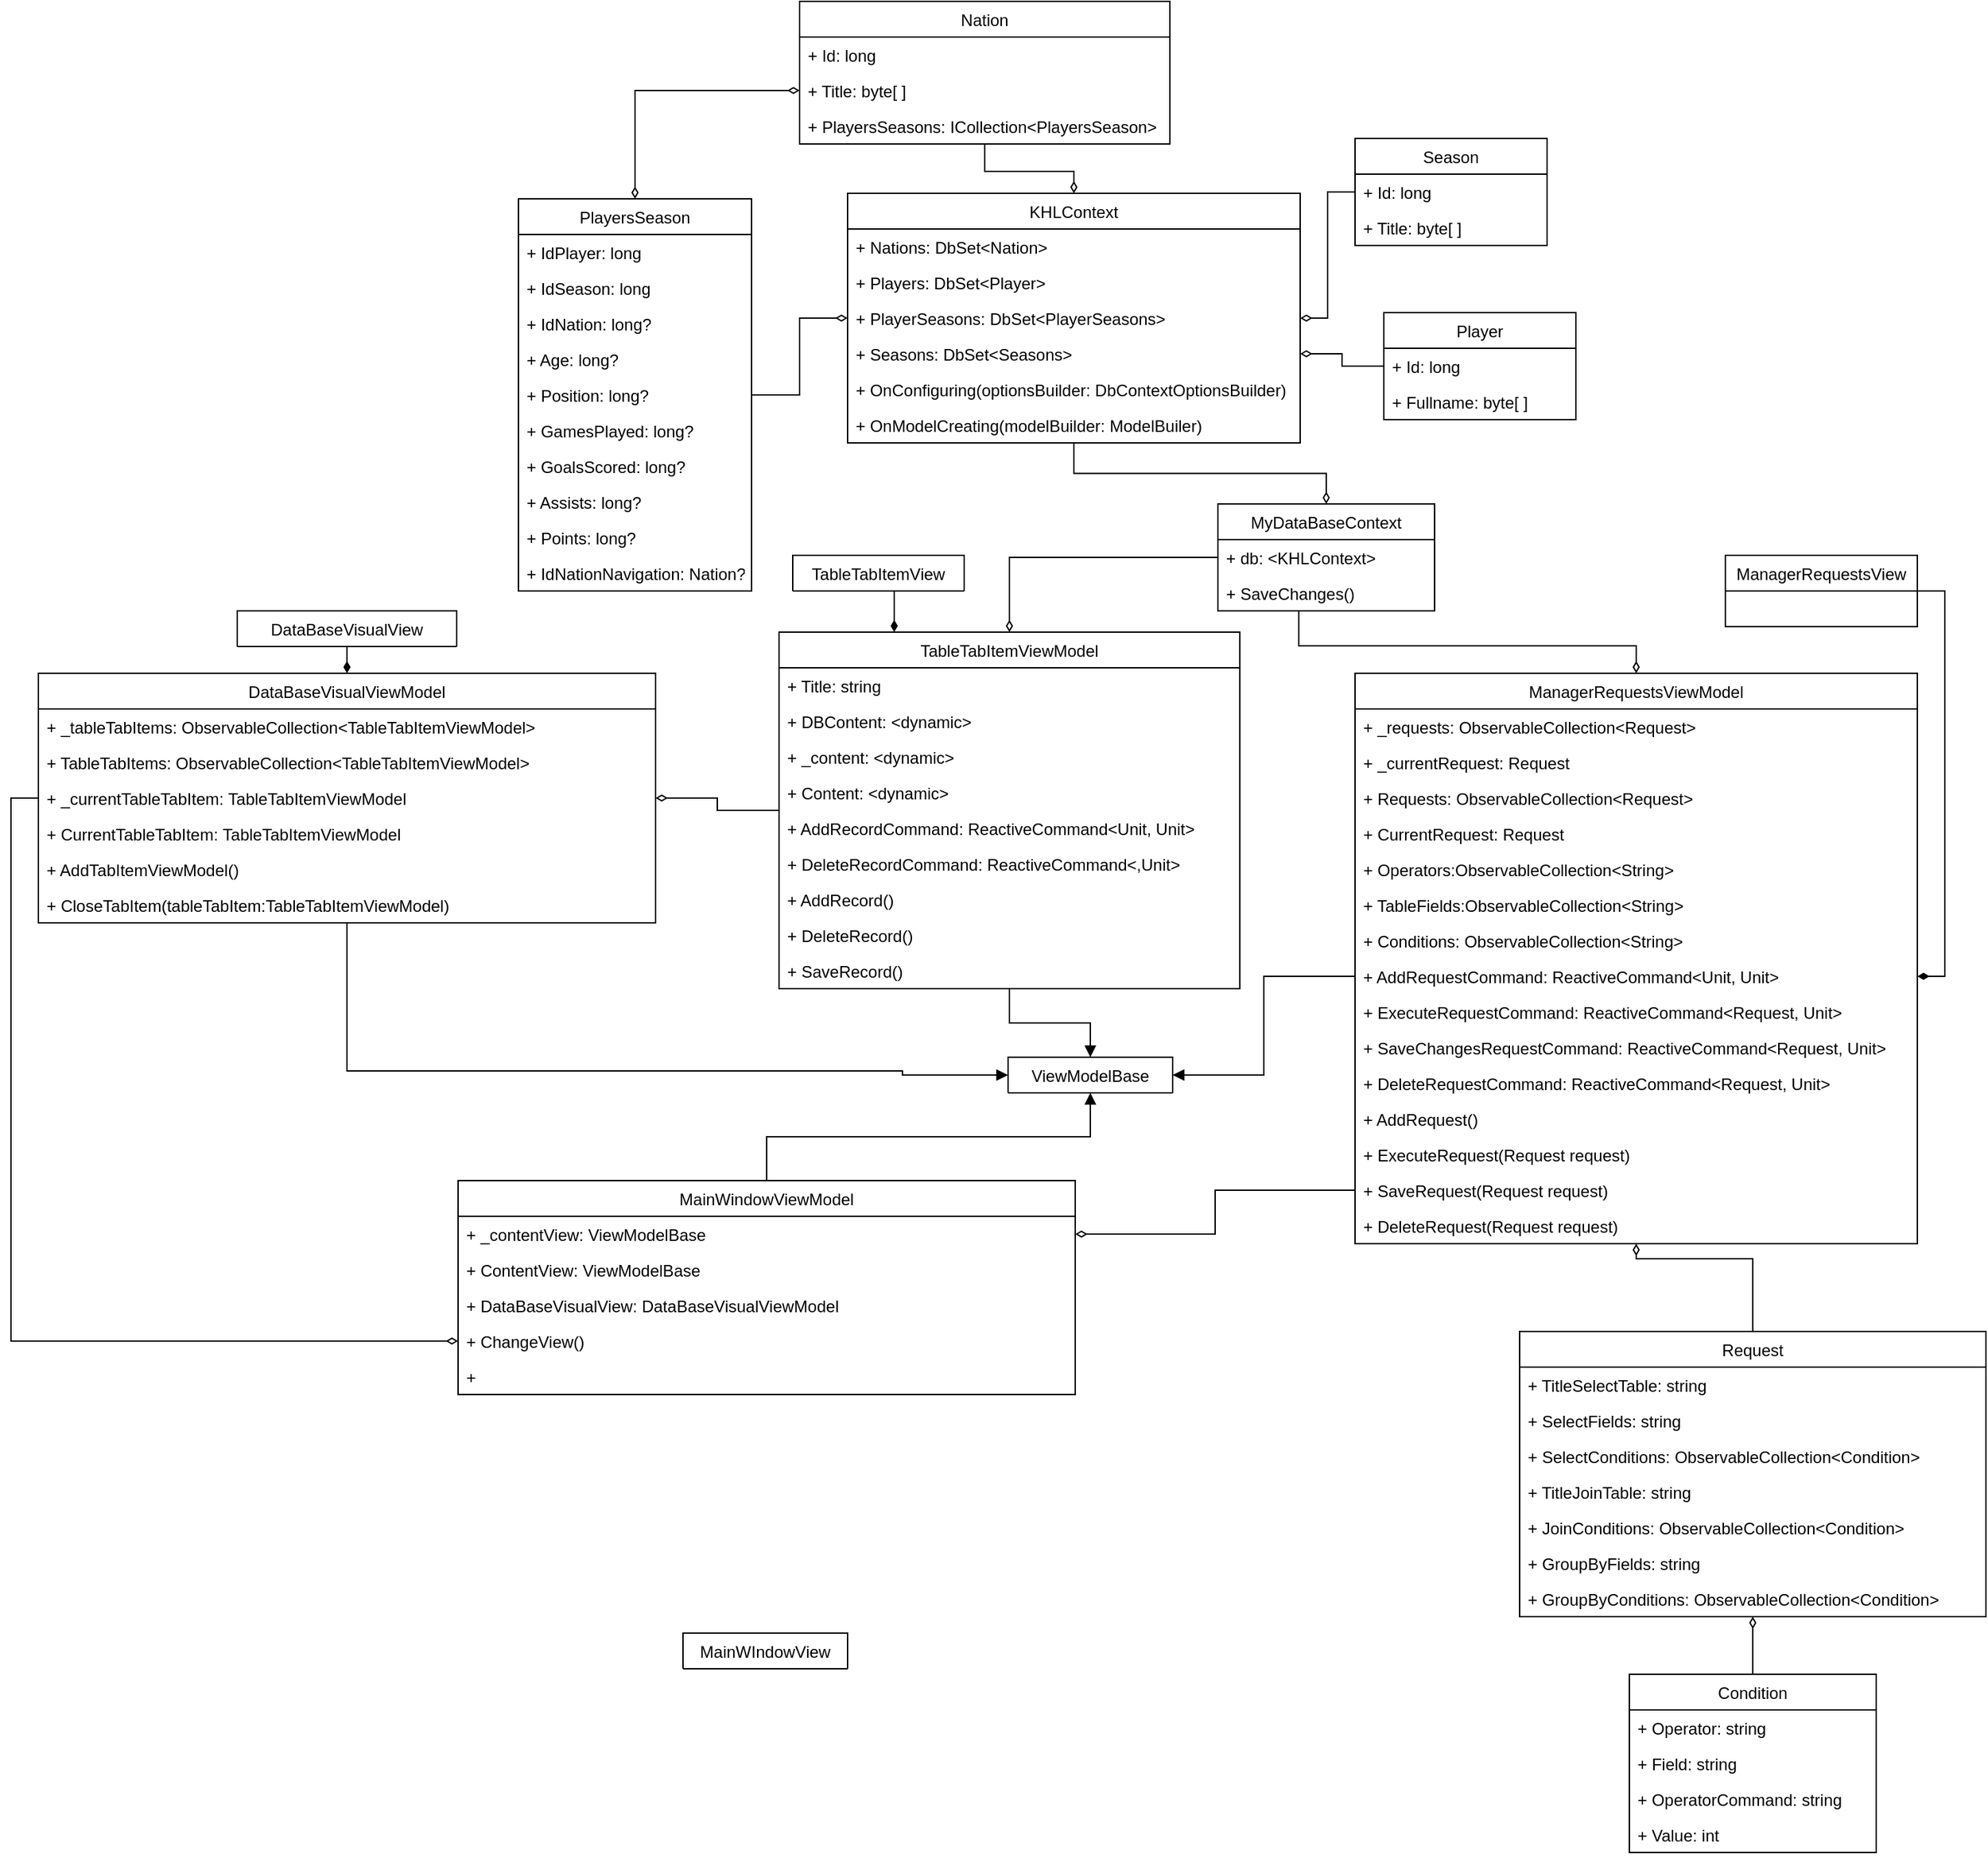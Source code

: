 <mxfile version="20.0.0" type="device"><diagram id="C5RBs43oDa-KdzZeNtuy" name="Page-1"><mxGraphModel dx="1673" dy="928" grid="1" gridSize="10" guides="1" tooltips="1" connect="1" arrows="1" fold="1" page="1" pageScale="1" pageWidth="827" pageHeight="1169" math="0" shadow="0"><root><mxCell id="WIyWlLk6GJQsqaUBKTNV-0"/><mxCell id="WIyWlLk6GJQsqaUBKTNV-1" parent="WIyWlLk6GJQsqaUBKTNV-0"/><mxCell id="q5qeDb8Lri11l__jhMOw-50" style="edgeStyle=orthogonalEdgeStyle;rounded=0;orthogonalLoop=1;jettySize=auto;html=1;entryX=0.5;entryY=0;entryDx=0;entryDy=0;startArrow=none;startFill=0;endArrow=diamondThin;endFill=0;" parent="WIyWlLk6GJQsqaUBKTNV-1" source="q5qeDb8Lri11l__jhMOw-0" target="q5qeDb8Lri11l__jhMOw-5" edge="1"><mxGeometry relative="1" as="geometry"/></mxCell><mxCell id="q5qeDb8Lri11l__jhMOw-0" value="Nation" style="swimlane;fontStyle=0;childLayout=stackLayout;horizontal=1;startSize=26;fillColor=none;horizontalStack=0;resizeParent=1;resizeParentMax=0;resizeLast=0;collapsible=1;marginBottom=0;" parent="WIyWlLk6GJQsqaUBKTNV-1" vertex="1"><mxGeometry x="675" y="140" width="270" height="104" as="geometry"><mxRectangle x="30" y="230" width="70" height="26" as="alternateBounds"/></mxGeometry></mxCell><mxCell id="q5qeDb8Lri11l__jhMOw-1" value="+ Id: long " style="text;strokeColor=none;fillColor=none;align=left;verticalAlign=top;spacingLeft=4;spacingRight=4;overflow=hidden;rotatable=0;points=[[0,0.5],[1,0.5]];portConstraint=eastwest;" parent="q5qeDb8Lri11l__jhMOw-0" vertex="1"><mxGeometry y="26" width="270" height="26" as="geometry"/></mxCell><mxCell id="q5qeDb8Lri11l__jhMOw-2" value="+ Title: byte[ ]" style="text;strokeColor=none;fillColor=none;align=left;verticalAlign=top;spacingLeft=4;spacingRight=4;overflow=hidden;rotatable=0;points=[[0,0.5],[1,0.5]];portConstraint=eastwest;" parent="q5qeDb8Lri11l__jhMOw-0" vertex="1"><mxGeometry y="52" width="270" height="26" as="geometry"/></mxCell><mxCell id="q5qeDb8Lri11l__jhMOw-3" value="+ PlayersSeasons: ICollection&lt;PlayersSeason&gt;" style="text;strokeColor=none;fillColor=none;align=left;verticalAlign=top;spacingLeft=4;spacingRight=4;overflow=hidden;rotatable=0;points=[[0,0.5],[1,0.5]];portConstraint=eastwest;" parent="q5qeDb8Lri11l__jhMOw-0" vertex="1"><mxGeometry y="78" width="270" height="26" as="geometry"/></mxCell><mxCell id="q5qeDb8Lri11l__jhMOw-5" value="KHLContext" style="swimlane;fontStyle=0;childLayout=stackLayout;horizontal=1;startSize=26;fillColor=none;horizontalStack=0;resizeParent=1;resizeParentMax=0;resizeLast=0;collapsible=1;marginBottom=0;" parent="WIyWlLk6GJQsqaUBKTNV-1" vertex="1"><mxGeometry x="710" y="280" width="330" height="182" as="geometry"/></mxCell><mxCell id="q5qeDb8Lri11l__jhMOw-6" value="+ Nations: DbSet&lt;Nation&gt;" style="text;strokeColor=none;fillColor=none;align=left;verticalAlign=top;spacingLeft=4;spacingRight=4;overflow=hidden;rotatable=0;points=[[0,0.5],[1,0.5]];portConstraint=eastwest;" parent="q5qeDb8Lri11l__jhMOw-5" vertex="1"><mxGeometry y="26" width="330" height="26" as="geometry"/></mxCell><mxCell id="q5qeDb8Lri11l__jhMOw-7" value="+ Players: DbSet&lt;Player&gt;" style="text;strokeColor=none;fillColor=none;align=left;verticalAlign=top;spacingLeft=4;spacingRight=4;overflow=hidden;rotatable=0;points=[[0,0.5],[1,0.5]];portConstraint=eastwest;" parent="q5qeDb8Lri11l__jhMOw-5" vertex="1"><mxGeometry y="52" width="330" height="26" as="geometry"/></mxCell><mxCell id="q5qeDb8Lri11l__jhMOw-8" value="+ PlayerSeasons: DbSet&lt;PlayerSeasons&gt;" style="text;strokeColor=none;fillColor=none;align=left;verticalAlign=top;spacingLeft=4;spacingRight=4;overflow=hidden;rotatable=0;points=[[0,0.5],[1,0.5]];portConstraint=eastwest;" parent="q5qeDb8Lri11l__jhMOw-5" vertex="1"><mxGeometry y="78" width="330" height="26" as="geometry"/></mxCell><mxCell id="q5qeDb8Lri11l__jhMOw-21" value="+ Seasons: DbSet&lt;Seasons&gt;" style="text;strokeColor=none;fillColor=none;align=left;verticalAlign=top;spacingLeft=4;spacingRight=4;overflow=hidden;rotatable=0;points=[[0,0.5],[1,0.5]];portConstraint=eastwest;" parent="q5qeDb8Lri11l__jhMOw-5" vertex="1"><mxGeometry y="104" width="330" height="26" as="geometry"/></mxCell><mxCell id="q5qeDb8Lri11l__jhMOw-24" value="+ OnConfiguring(optionsBuilder: DbContextOptionsBuilder)" style="text;strokeColor=none;fillColor=none;align=left;verticalAlign=top;spacingLeft=4;spacingRight=4;overflow=hidden;rotatable=0;points=[[0,0.5],[1,0.5]];portConstraint=eastwest;" parent="q5qeDb8Lri11l__jhMOw-5" vertex="1"><mxGeometry y="130" width="330" height="26" as="geometry"/></mxCell><mxCell id="q5qeDb8Lri11l__jhMOw-22" value="+ OnModelCreating(modelBuilder: ModelBuiler)" style="text;strokeColor=none;fillColor=none;align=left;verticalAlign=top;spacingLeft=4;spacingRight=4;overflow=hidden;rotatable=0;points=[[0,0.5],[1,0.5]];portConstraint=eastwest;strokeWidth=1;pointerEvents=1;portConstraintRotation=0;sketch=0;glass=0;rounded=0;shadow=0;perimeterSpacing=0;" parent="q5qeDb8Lri11l__jhMOw-5" vertex="1"><mxGeometry y="156" width="330" height="26" as="geometry"/></mxCell><mxCell id="q5qeDb8Lri11l__jhMOw-9" value="Player" style="swimlane;fontStyle=0;childLayout=stackLayout;horizontal=1;startSize=26;fillColor=none;horizontalStack=0;resizeParent=1;resizeParentMax=0;resizeLast=0;collapsible=1;marginBottom=0;" parent="WIyWlLk6GJQsqaUBKTNV-1" vertex="1"><mxGeometry x="1101" y="367" width="140" height="78" as="geometry"/></mxCell><mxCell id="q5qeDb8Lri11l__jhMOw-10" value="+ Id: long" style="text;strokeColor=none;fillColor=none;align=left;verticalAlign=top;spacingLeft=4;spacingRight=4;overflow=hidden;rotatable=0;points=[[0,0.5],[1,0.5]];portConstraint=eastwest;" parent="q5qeDb8Lri11l__jhMOw-9" vertex="1"><mxGeometry y="26" width="140" height="26" as="geometry"/></mxCell><mxCell id="q5qeDb8Lri11l__jhMOw-11" value="+ Fullname: byte[ ]" style="text;strokeColor=none;fillColor=none;align=left;verticalAlign=top;spacingLeft=4;spacingRight=4;overflow=hidden;rotatable=0;points=[[0,0.5],[1,0.5]];portConstraint=eastwest;" parent="q5qeDb8Lri11l__jhMOw-9" vertex="1"><mxGeometry y="52" width="140" height="26" as="geometry"/></mxCell><mxCell id="q5qeDb8Lri11l__jhMOw-46" style="edgeStyle=orthogonalEdgeStyle;rounded=0;orthogonalLoop=1;jettySize=auto;html=1;endArrow=diamondThin;endFill=0;startArrow=diamondThin;startFill=0;entryX=0;entryY=0.5;entryDx=0;entryDy=0;" parent="WIyWlLk6GJQsqaUBKTNV-1" source="q5qeDb8Lri11l__jhMOw-13" target="q5qeDb8Lri11l__jhMOw-2" edge="1"><mxGeometry relative="1" as="geometry"/></mxCell><mxCell id="q5qeDb8Lri11l__jhMOw-13" value="PlayersSeason" style="swimlane;fontStyle=0;childLayout=stackLayout;horizontal=1;startSize=26;fillColor=none;horizontalStack=0;resizeParent=1;resizeParentMax=0;resizeLast=0;collapsible=1;marginBottom=0;" parent="WIyWlLk6GJQsqaUBKTNV-1" vertex="1"><mxGeometry x="470" y="284" width="170" height="286" as="geometry"/></mxCell><mxCell id="q5qeDb8Lri11l__jhMOw-14" value="+ IdPlayer: long" style="text;strokeColor=none;fillColor=none;align=left;verticalAlign=top;spacingLeft=4;spacingRight=4;overflow=hidden;rotatable=0;points=[[0,0.5],[1,0.5]];portConstraint=eastwest;" parent="q5qeDb8Lri11l__jhMOw-13" vertex="1"><mxGeometry y="26" width="170" height="26" as="geometry"/></mxCell><mxCell id="q5qeDb8Lri11l__jhMOw-15" value="+ IdSeason: long" style="text;strokeColor=none;fillColor=none;align=left;verticalAlign=top;spacingLeft=4;spacingRight=4;overflow=hidden;rotatable=0;points=[[0,0.5],[1,0.5]];portConstraint=eastwest;" parent="q5qeDb8Lri11l__jhMOw-13" vertex="1"><mxGeometry y="52" width="170" height="26" as="geometry"/></mxCell><mxCell id="q5qeDb8Lri11l__jhMOw-35" value="+ IdNation: long?" style="text;strokeColor=none;fillColor=none;align=left;verticalAlign=top;spacingLeft=4;spacingRight=4;overflow=hidden;rotatable=0;points=[[0,0.5],[1,0.5]];portConstraint=eastwest;" parent="q5qeDb8Lri11l__jhMOw-13" vertex="1"><mxGeometry y="78" width="170" height="26" as="geometry"/></mxCell><mxCell id="q5qeDb8Lri11l__jhMOw-36" value="+ Age: long?" style="text;strokeColor=none;fillColor=none;align=left;verticalAlign=top;spacingLeft=4;spacingRight=4;overflow=hidden;rotatable=0;points=[[0,0.5],[1,0.5]];portConstraint=eastwest;" parent="q5qeDb8Lri11l__jhMOw-13" vertex="1"><mxGeometry y="104" width="170" height="26" as="geometry"/></mxCell><mxCell id="q5qeDb8Lri11l__jhMOw-37" value="+ Position: long?" style="text;strokeColor=none;fillColor=none;align=left;verticalAlign=top;spacingLeft=4;spacingRight=4;overflow=hidden;rotatable=0;points=[[0,0.5],[1,0.5]];portConstraint=eastwest;" parent="q5qeDb8Lri11l__jhMOw-13" vertex="1"><mxGeometry y="130" width="170" height="26" as="geometry"/></mxCell><mxCell id="q5qeDb8Lri11l__jhMOw-38" value="+ GamesPlayed: long?" style="text;strokeColor=none;fillColor=none;align=left;verticalAlign=top;spacingLeft=4;spacingRight=4;overflow=hidden;rotatable=0;points=[[0,0.5],[1,0.5]];portConstraint=eastwest;" parent="q5qeDb8Lri11l__jhMOw-13" vertex="1"><mxGeometry y="156" width="170" height="26" as="geometry"/></mxCell><mxCell id="q5qeDb8Lri11l__jhMOw-39" value="+ GoalsScored: long?" style="text;strokeColor=none;fillColor=none;align=left;verticalAlign=top;spacingLeft=4;spacingRight=4;overflow=hidden;rotatable=0;points=[[0,0.5],[1,0.5]];portConstraint=eastwest;" parent="q5qeDb8Lri11l__jhMOw-13" vertex="1"><mxGeometry y="182" width="170" height="26" as="geometry"/></mxCell><mxCell id="q5qeDb8Lri11l__jhMOw-40" value="+ Assists: long?" style="text;strokeColor=none;fillColor=none;align=left;verticalAlign=top;spacingLeft=4;spacingRight=4;overflow=hidden;rotatable=0;points=[[0,0.5],[1,0.5]];portConstraint=eastwest;" parent="q5qeDb8Lri11l__jhMOw-13" vertex="1"><mxGeometry y="208" width="170" height="26" as="geometry"/></mxCell><mxCell id="q5qeDb8Lri11l__jhMOw-41" value="+ Points: long?" style="text;strokeColor=none;fillColor=none;align=left;verticalAlign=top;spacingLeft=4;spacingRight=4;overflow=hidden;rotatable=0;points=[[0,0.5],[1,0.5]];portConstraint=eastwest;" parent="q5qeDb8Lri11l__jhMOw-13" vertex="1"><mxGeometry y="234" width="170" height="26" as="geometry"/></mxCell><mxCell id="q5qeDb8Lri11l__jhMOw-42" value="+ IdNationNavigation: Nation?" style="text;strokeColor=none;fillColor=none;align=left;verticalAlign=top;spacingLeft=4;spacingRight=4;overflow=hidden;rotatable=0;points=[[0,0.5],[1,0.5]];portConstraint=eastwest;" parent="q5qeDb8Lri11l__jhMOw-13" vertex="1"><mxGeometry y="260" width="170" height="26" as="geometry"/></mxCell><mxCell id="q5qeDb8Lri11l__jhMOw-51" style="edgeStyle=orthogonalEdgeStyle;rounded=0;orthogonalLoop=1;jettySize=auto;html=1;exitX=0;exitY=0.5;exitDx=0;exitDy=0;entryX=1;entryY=0.5;entryDx=0;entryDy=0;startArrow=none;startFill=0;endArrow=diamondThin;endFill=0;" parent="WIyWlLk6GJQsqaUBKTNV-1" source="q5qeDb8Lri11l__jhMOw-18" target="q5qeDb8Lri11l__jhMOw-5" edge="1"><mxGeometry relative="1" as="geometry"/></mxCell><mxCell id="q5qeDb8Lri11l__jhMOw-17" value="Season" style="swimlane;fontStyle=0;childLayout=stackLayout;horizontal=1;startSize=26;fillColor=none;horizontalStack=0;resizeParent=1;resizeParentMax=0;resizeLast=0;collapsible=1;marginBottom=0;" parent="WIyWlLk6GJQsqaUBKTNV-1" vertex="1"><mxGeometry x="1080" y="240" width="140" height="78" as="geometry"/></mxCell><mxCell id="q5qeDb8Lri11l__jhMOw-18" value="+ Id: long" style="text;strokeColor=none;fillColor=none;align=left;verticalAlign=top;spacingLeft=4;spacingRight=4;overflow=hidden;rotatable=0;points=[[0,0.5],[1,0.5]];portConstraint=eastwest;" parent="q5qeDb8Lri11l__jhMOw-17" vertex="1"><mxGeometry y="26" width="140" height="26" as="geometry"/></mxCell><mxCell id="q5qeDb8Lri11l__jhMOw-19" value="+ Title: byte[ ]" style="text;strokeColor=none;fillColor=none;align=left;verticalAlign=top;spacingLeft=4;spacingRight=4;overflow=hidden;rotatable=0;points=[[0,0.5],[1,0.5]];portConstraint=eastwest;" parent="q5qeDb8Lri11l__jhMOw-17" vertex="1"><mxGeometry y="52" width="140" height="26" as="geometry"/></mxCell><mxCell id="q5qeDb8Lri11l__jhMOw-47" style="edgeStyle=orthogonalEdgeStyle;rounded=0;orthogonalLoop=1;jettySize=auto;html=1;startArrow=none;startFill=0;endArrow=diamondThin;endFill=0;" parent="WIyWlLk6GJQsqaUBKTNV-1" source="q5qeDb8Lri11l__jhMOw-13" target="q5qeDb8Lri11l__jhMOw-5" edge="1"><mxGeometry relative="1" as="geometry"><mxPoint x="670" y="604" as="sourcePoint"/></mxGeometry></mxCell><mxCell id="q5qeDb8Lri11l__jhMOw-52" style="edgeStyle=orthogonalEdgeStyle;rounded=0;orthogonalLoop=1;jettySize=auto;html=1;exitX=0;exitY=0.5;exitDx=0;exitDy=0;entryX=1;entryY=0.5;entryDx=0;entryDy=0;startArrow=none;startFill=0;endArrow=diamondThin;endFill=0;" parent="WIyWlLk6GJQsqaUBKTNV-1" source="q5qeDb8Lri11l__jhMOw-10" target="q5qeDb8Lri11l__jhMOw-21" edge="1"><mxGeometry relative="1" as="geometry"/></mxCell><mxCell id="q5qeDb8Lri11l__jhMOw-53" value="DataBaseVisualViewModel" style="swimlane;fontStyle=0;childLayout=stackLayout;horizontal=1;startSize=26;fillColor=none;horizontalStack=0;resizeParent=1;resizeParentMax=0;resizeLast=0;collapsible=1;marginBottom=0;rounded=0;shadow=0;glass=0;sketch=0;pointerEvents=1;strokeColor=default;strokeWidth=1;" parent="WIyWlLk6GJQsqaUBKTNV-1" vertex="1"><mxGeometry x="120" y="630" width="450" height="182" as="geometry"/></mxCell><mxCell id="q5qeDb8Lri11l__jhMOw-99" value="+ _tableTabItems: ObservableCollection&lt;TableTabItemViewModel&gt;" style="text;strokeColor=none;fillColor=none;align=left;verticalAlign=top;spacingLeft=4;spacingRight=4;overflow=hidden;rotatable=0;points=[[0,0.5],[1,0.5]];portConstraint=eastwest;rounded=0;shadow=0;glass=0;sketch=0;pointerEvents=1;" parent="q5qeDb8Lri11l__jhMOw-53" vertex="1"><mxGeometry y="26" width="450" height="26" as="geometry"/></mxCell><mxCell id="q5qeDb8Lri11l__jhMOw-54" value="+ TableTabItems: ObservableCollection&lt;TableTabItemViewModel&gt;" style="text;strokeColor=none;fillColor=none;align=left;verticalAlign=top;spacingLeft=4;spacingRight=4;overflow=hidden;rotatable=0;points=[[0,0.5],[1,0.5]];portConstraint=eastwest;rounded=0;shadow=0;glass=0;sketch=0;pointerEvents=1;" parent="q5qeDb8Lri11l__jhMOw-53" vertex="1"><mxGeometry y="52" width="450" height="26" as="geometry"/></mxCell><mxCell id="q5qeDb8Lri11l__jhMOw-100" value="+ _currentTableTabItem: TableTabItemViewModel" style="text;strokeColor=none;fillColor=none;align=left;verticalAlign=top;spacingLeft=4;spacingRight=4;overflow=hidden;rotatable=0;points=[[0,0.5],[1,0.5]];portConstraint=eastwest;rounded=0;shadow=0;glass=0;sketch=0;pointerEvents=1;" parent="q5qeDb8Lri11l__jhMOw-53" vertex="1"><mxGeometry y="78" width="450" height="26" as="geometry"/></mxCell><mxCell id="q5qeDb8Lri11l__jhMOw-60" value="+ CurrentTableTabItem: TableTabItemViewModel" style="text;strokeColor=none;fillColor=none;align=left;verticalAlign=top;spacingLeft=4;spacingRight=4;overflow=hidden;rotatable=0;points=[[0,0.5],[1,0.5]];portConstraint=eastwest;rounded=0;shadow=0;glass=0;sketch=0;pointerEvents=1;" parent="q5qeDb8Lri11l__jhMOw-53" vertex="1"><mxGeometry y="104" width="450" height="26" as="geometry"/></mxCell><mxCell id="q5qeDb8Lri11l__jhMOw-71" value="+ AddTabItemViewModel()" style="text;strokeColor=none;fillColor=none;align=left;verticalAlign=top;spacingLeft=4;spacingRight=4;overflow=hidden;rotatable=0;points=[[0,0.5],[1,0.5]];portConstraint=eastwest;rounded=0;shadow=0;glass=0;sketch=0;pointerEvents=1;" parent="q5qeDb8Lri11l__jhMOw-53" vertex="1"><mxGeometry y="130" width="450" height="26" as="geometry"/></mxCell><mxCell id="q5qeDb8Lri11l__jhMOw-73" value="+ CloseTabItem(tableTabItem:TableTabItemViewModel)" style="text;strokeColor=none;fillColor=none;align=left;verticalAlign=top;spacingLeft=4;spacingRight=4;overflow=hidden;rotatable=0;points=[[0,0.5],[1,0.5]];portConstraint=eastwest;rounded=0;shadow=0;glass=0;sketch=0;pointerEvents=1;" parent="q5qeDb8Lri11l__jhMOw-53" vertex="1"><mxGeometry y="156" width="450" height="26" as="geometry"/></mxCell><mxCell id="q5qeDb8Lri11l__jhMOw-61" value="ViewModelBase" style="swimlane;fontStyle=0;childLayout=stackLayout;horizontal=1;startSize=26;fillColor=none;horizontalStack=0;resizeParent=1;resizeParentMax=0;resizeLast=0;collapsible=1;marginBottom=0;rounded=0;shadow=0;glass=0;sketch=0;pointerEvents=1;strokeColor=default;strokeWidth=1;" parent="WIyWlLk6GJQsqaUBKTNV-1" vertex="1" collapsed="1"><mxGeometry x="827" y="910" width="120" height="26" as="geometry"><mxRectangle x="690" y="870" width="140" height="52" as="alternateBounds"/></mxGeometry></mxCell><mxCell id="q5qeDb8Lri11l__jhMOw-65" style="edgeStyle=orthogonalEdgeStyle;rounded=0;orthogonalLoop=1;jettySize=auto;html=1;startArrow=none;startFill=0;endArrow=block;endFill=1;" parent="WIyWlLk6GJQsqaUBKTNV-1" source="q5qeDb8Lri11l__jhMOw-53" target="q5qeDb8Lri11l__jhMOw-61" edge="1"><mxGeometry relative="1" as="geometry"><mxPoint x="750" y="880" as="targetPoint"/><Array as="points"><mxPoint x="345" y="920"/><mxPoint x="750" y="920"/></Array></mxGeometry></mxCell><mxCell id="q5qeDb8Lri11l__jhMOw-67" value="ManagerRequestsViewModel" style="swimlane;fontStyle=0;childLayout=stackLayout;horizontal=1;startSize=26;fillColor=none;horizontalStack=0;resizeParent=1;resizeParentMax=0;resizeLast=0;collapsible=1;marginBottom=0;rounded=0;shadow=0;glass=0;sketch=0;pointerEvents=1;strokeColor=default;strokeWidth=1;" parent="WIyWlLk6GJQsqaUBKTNV-1" vertex="1"><mxGeometry x="1080" y="630" width="410" height="416" as="geometry"/></mxCell><mxCell id="q5qeDb8Lri11l__jhMOw-68" value="+ _requests: ObservableCollection&lt;Request&gt;" style="text;strokeColor=none;fillColor=none;align=left;verticalAlign=top;spacingLeft=4;spacingRight=4;overflow=hidden;rotatable=0;points=[[0,0.5],[1,0.5]];portConstraint=eastwest;rounded=0;shadow=0;glass=0;sketch=0;pointerEvents=1;" parent="q5qeDb8Lri11l__jhMOw-67" vertex="1"><mxGeometry y="26" width="410" height="26" as="geometry"/></mxCell><mxCell id="q5qeDb8Lri11l__jhMOw-94" value="+ _currentRequest: Request" style="text;strokeColor=none;fillColor=none;align=left;verticalAlign=top;spacingLeft=4;spacingRight=4;overflow=hidden;rotatable=0;points=[[0,0.5],[1,0.5]];portConstraint=eastwest;rounded=0;shadow=0;glass=0;sketch=0;pointerEvents=1;" parent="q5qeDb8Lri11l__jhMOw-67" vertex="1"><mxGeometry y="52" width="410" height="26" as="geometry"/></mxCell><mxCell id="q5qeDb8Lri11l__jhMOw-93" value="+ Requests: ObservableCollection&lt;Request&gt;" style="text;strokeColor=none;fillColor=none;align=left;verticalAlign=top;spacingLeft=4;spacingRight=4;overflow=hidden;rotatable=0;points=[[0,0.5],[1,0.5]];portConstraint=eastwest;rounded=0;shadow=0;glass=0;sketch=0;pointerEvents=1;" parent="q5qeDb8Lri11l__jhMOw-67" vertex="1"><mxGeometry y="78" width="410" height="26" as="geometry"/></mxCell><mxCell id="q5qeDb8Lri11l__jhMOw-124" value="+ CurrentRequest: Request" style="text;strokeColor=none;fillColor=none;align=left;verticalAlign=top;spacingLeft=4;spacingRight=4;overflow=hidden;rotatable=0;points=[[0,0.5],[1,0.5]];portConstraint=eastwest;rounded=0;shadow=0;glass=0;sketch=0;pointerEvents=1;" parent="q5qeDb8Lri11l__jhMOw-67" vertex="1"><mxGeometry y="104" width="410" height="26" as="geometry"/></mxCell><mxCell id="q5qeDb8Lri11l__jhMOw-95" value="+ Operators:ObservableCollection&lt;String&gt;" style="text;strokeColor=none;fillColor=none;align=left;verticalAlign=top;spacingLeft=4;spacingRight=4;overflow=hidden;rotatable=0;points=[[0,0.5],[1,0.5]];portConstraint=eastwest;rounded=0;shadow=0;glass=0;sketch=0;pointerEvents=1;" parent="q5qeDb8Lri11l__jhMOw-67" vertex="1"><mxGeometry y="130" width="410" height="26" as="geometry"/></mxCell><mxCell id="q5qeDb8Lri11l__jhMOw-96" value="+ TableFields:ObservableCollection&lt;String&gt;" style="text;strokeColor=none;fillColor=none;align=left;verticalAlign=top;spacingLeft=4;spacingRight=4;overflow=hidden;rotatable=0;points=[[0,0.5],[1,0.5]];portConstraint=eastwest;rounded=0;shadow=0;glass=0;sketch=0;pointerEvents=1;" parent="q5qeDb8Lri11l__jhMOw-67" vertex="1"><mxGeometry y="156" width="410" height="26" as="geometry"/></mxCell><mxCell id="q5qeDb8Lri11l__jhMOw-97" value="+ Conditions: ObservableCollection&lt;String&gt;" style="text;strokeColor=none;fillColor=none;align=left;verticalAlign=top;spacingLeft=4;spacingRight=4;overflow=hidden;rotatable=0;points=[[0,0.5],[1,0.5]];portConstraint=eastwest;rounded=0;shadow=0;glass=0;sketch=0;pointerEvents=1;" parent="q5qeDb8Lri11l__jhMOw-67" vertex="1"><mxGeometry y="182" width="410" height="26" as="geometry"/></mxCell><mxCell id="q5qeDb8Lri11l__jhMOw-132" value="+ AddRequestCommand: ReactiveCommand&lt;Unit, Unit&gt;" style="text;strokeColor=none;fillColor=none;align=left;verticalAlign=top;spacingLeft=4;spacingRight=4;overflow=hidden;rotatable=0;points=[[0,0.5],[1,0.5]];portConstraint=eastwest;rounded=0;shadow=0;glass=0;sketch=0;pointerEvents=1;" parent="q5qeDb8Lri11l__jhMOw-67" vertex="1"><mxGeometry y="208" width="410" height="26" as="geometry"/></mxCell><mxCell id="q5qeDb8Lri11l__jhMOw-98" value="+ ExecuteRequestCommand: ReactiveCommand&lt;Request, Unit&gt;" style="text;strokeColor=none;fillColor=none;align=left;verticalAlign=top;spacingLeft=4;spacingRight=4;overflow=hidden;rotatable=0;points=[[0,0.5],[1,0.5]];portConstraint=eastwest;rounded=0;shadow=0;glass=0;sketch=0;pointerEvents=1;" parent="q5qeDb8Lri11l__jhMOw-67" vertex="1"><mxGeometry y="234" width="410" height="26" as="geometry"/></mxCell><mxCell id="q5qeDb8Lri11l__jhMOw-125" value="+ SaveChangesRequestCommand: ReactiveCommand&lt;Request, Unit&gt;" style="text;strokeColor=none;fillColor=none;align=left;verticalAlign=top;spacingLeft=4;spacingRight=4;overflow=hidden;rotatable=0;points=[[0,0.5],[1,0.5]];portConstraint=eastwest;rounded=0;shadow=0;glass=0;sketch=0;pointerEvents=1;" parent="q5qeDb8Lri11l__jhMOw-67" vertex="1"><mxGeometry y="260" width="410" height="26" as="geometry"/></mxCell><mxCell id="q5qeDb8Lri11l__jhMOw-126" value="+ DeleteRequestCommand: ReactiveCommand&lt;Request, Unit&gt;" style="text;strokeColor=none;fillColor=none;align=left;verticalAlign=top;spacingLeft=4;spacingRight=4;overflow=hidden;rotatable=0;points=[[0,0.5],[1,0.5]];portConstraint=eastwest;rounded=0;shadow=0;glass=0;sketch=0;pointerEvents=1;" parent="q5qeDb8Lri11l__jhMOw-67" vertex="1"><mxGeometry y="286" width="410" height="26" as="geometry"/></mxCell><mxCell id="q5qeDb8Lri11l__jhMOw-133" value="+ AddRequest()" style="text;strokeColor=none;fillColor=none;align=left;verticalAlign=top;spacingLeft=4;spacingRight=4;overflow=hidden;rotatable=0;points=[[0,0.5],[1,0.5]];portConstraint=eastwest;rounded=0;shadow=0;glass=0;sketch=0;pointerEvents=1;" parent="q5qeDb8Lri11l__jhMOw-67" vertex="1"><mxGeometry y="312" width="410" height="26" as="geometry"/></mxCell><mxCell id="q5qeDb8Lri11l__jhMOw-127" value="+ ExecuteRequest(Request request)" style="text;strokeColor=none;fillColor=none;align=left;verticalAlign=top;spacingLeft=4;spacingRight=4;overflow=hidden;rotatable=0;points=[[0,0.5],[1,0.5]];portConstraint=eastwest;rounded=0;shadow=0;glass=0;sketch=0;pointerEvents=1;" parent="q5qeDb8Lri11l__jhMOw-67" vertex="1"><mxGeometry y="338" width="410" height="26" as="geometry"/></mxCell><mxCell id="q5qeDb8Lri11l__jhMOw-130" value="+ SaveRequest(Request request)" style="text;strokeColor=none;fillColor=none;align=left;verticalAlign=top;spacingLeft=4;spacingRight=4;overflow=hidden;rotatable=0;points=[[0,0.5],[1,0.5]];portConstraint=eastwest;rounded=0;shadow=0;glass=0;sketch=0;pointerEvents=1;" parent="q5qeDb8Lri11l__jhMOw-67" vertex="1"><mxGeometry y="364" width="410" height="26" as="geometry"/></mxCell><mxCell id="q5qeDb8Lri11l__jhMOw-131" value="+ DeleteRequest(Request request)" style="text;strokeColor=none;fillColor=none;align=left;verticalAlign=top;spacingLeft=4;spacingRight=4;overflow=hidden;rotatable=0;points=[[0,0.5],[1,0.5]];portConstraint=eastwest;rounded=0;shadow=0;glass=0;sketch=0;pointerEvents=1;" parent="q5qeDb8Lri11l__jhMOw-67" vertex="1"><mxGeometry y="390" width="410" height="26" as="geometry"/></mxCell><mxCell id="q5qeDb8Lri11l__jhMOw-92" style="edgeStyle=orthogonalEdgeStyle;rounded=0;orthogonalLoop=1;jettySize=auto;html=1;startArrow=none;startFill=0;endArrow=diamondThin;endFill=0;" parent="WIyWlLk6GJQsqaUBKTNV-1" source="q5qeDb8Lri11l__jhMOw-74" target="q5qeDb8Lri11l__jhMOw-53" edge="1"><mxGeometry relative="1" as="geometry"/></mxCell><mxCell id="q5qeDb8Lri11l__jhMOw-135" style="edgeStyle=orthogonalEdgeStyle;rounded=0;orthogonalLoop=1;jettySize=auto;html=1;exitX=0.5;exitY=0;exitDx=0;exitDy=0;startArrow=diamondThin;startFill=0;endArrow=none;endFill=0;" parent="WIyWlLk6GJQsqaUBKTNV-1" source="n3kEIoEjY-tTqePZgH0m-8" target="q5qeDb8Lri11l__jhMOw-5" edge="1"><mxGeometry relative="1" as="geometry"/></mxCell><mxCell id="q5qeDb8Lri11l__jhMOw-74" value="TableTabItemViewModel" style="swimlane;fontStyle=0;childLayout=stackLayout;horizontal=1;startSize=26;fillColor=none;horizontalStack=0;resizeParent=1;resizeParentMax=0;resizeLast=0;collapsible=1;marginBottom=0;rounded=0;shadow=0;glass=0;sketch=0;pointerEvents=1;strokeColor=default;strokeWidth=1;" parent="WIyWlLk6GJQsqaUBKTNV-1" vertex="1"><mxGeometry x="660" y="600" width="336" height="260" as="geometry"/></mxCell><mxCell id="q5qeDb8Lri11l__jhMOw-75" value="+ Title: string" style="text;strokeColor=none;fillColor=none;align=left;verticalAlign=top;spacingLeft=4;spacingRight=4;overflow=hidden;rotatable=0;points=[[0,0.5],[1,0.5]];portConstraint=eastwest;rounded=0;shadow=0;glass=0;sketch=0;pointerEvents=1;" parent="q5qeDb8Lri11l__jhMOw-74" vertex="1"><mxGeometry y="26" width="336" height="26" as="geometry"/></mxCell><mxCell id="CHAjisKvCvgHdjyYqali-0" value="+ DBContent: &lt;dynamic&gt;" style="text;strokeColor=none;fillColor=none;align=left;verticalAlign=top;spacingLeft=4;spacingRight=4;overflow=hidden;rotatable=0;points=[[0,0.5],[1,0.5]];portConstraint=eastwest;rounded=0;shadow=0;glass=0;sketch=0;pointerEvents=1;" parent="q5qeDb8Lri11l__jhMOw-74" vertex="1"><mxGeometry y="52" width="336" height="26" as="geometry"/></mxCell><mxCell id="n3kEIoEjY-tTqePZgH0m-21" value="+ _content: &lt;dynamic&gt;" style="text;strokeColor=none;fillColor=none;align=left;verticalAlign=top;spacingLeft=4;spacingRight=4;overflow=hidden;rotatable=0;points=[[0,0.5],[1,0.5]];portConstraint=eastwest;rounded=0;shadow=0;glass=0;sketch=0;pointerEvents=1;" parent="q5qeDb8Lri11l__jhMOw-74" vertex="1"><mxGeometry y="78" width="336" height="26" as="geometry"/></mxCell><mxCell id="q5qeDb8Lri11l__jhMOw-137" value="+ Content: &lt;dynamic&gt;" style="text;strokeColor=none;fillColor=none;align=left;verticalAlign=top;spacingLeft=4;spacingRight=4;overflow=hidden;rotatable=0;points=[[0,0.5],[1,0.5]];portConstraint=eastwest;rounded=0;shadow=0;glass=0;sketch=0;pointerEvents=1;" parent="q5qeDb8Lri11l__jhMOw-74" vertex="1"><mxGeometry y="104" width="336" height="26" as="geometry"/></mxCell><mxCell id="q5qeDb8Lri11l__jhMOw-82" value="+ AddRecordCommand: ReactiveCommand&lt;Unit, Unit&gt;" style="text;strokeColor=none;fillColor=none;align=left;verticalAlign=top;spacingLeft=4;spacingRight=4;overflow=hidden;rotatable=0;points=[[0,0.5],[1,0.5]];portConstraint=eastwest;rounded=0;shadow=0;glass=0;sketch=0;pointerEvents=1;" parent="q5qeDb8Lri11l__jhMOw-74" vertex="1"><mxGeometry y="130" width="336" height="26" as="geometry"/></mxCell><mxCell id="q5qeDb8Lri11l__jhMOw-78" value="+ DeleteRecordCommand: ReactiveCommand&lt;,Unit&gt;" style="text;strokeColor=none;fillColor=none;align=left;verticalAlign=top;spacingLeft=4;spacingRight=4;overflow=hidden;rotatable=0;points=[[0,0.5],[1,0.5]];portConstraint=eastwest;rounded=0;shadow=0;glass=0;sketch=0;pointerEvents=1;" parent="q5qeDb8Lri11l__jhMOw-74" vertex="1"><mxGeometry y="156" width="336" height="26" as="geometry"/></mxCell><mxCell id="q5qeDb8Lri11l__jhMOw-90" value="+ AddRecord()" style="text;strokeColor=none;fillColor=none;align=left;verticalAlign=top;spacingLeft=4;spacingRight=4;overflow=hidden;rotatable=0;points=[[0,0.5],[1,0.5]];portConstraint=eastwest;rounded=0;shadow=0;glass=0;sketch=0;pointerEvents=1;" parent="q5qeDb8Lri11l__jhMOw-74" vertex="1"><mxGeometry y="182" width="336" height="26" as="geometry"/></mxCell><mxCell id="q5qeDb8Lri11l__jhMOw-89" value="+ DeleteRecord()" style="text;strokeColor=none;fillColor=none;align=left;verticalAlign=top;spacingLeft=4;spacingRight=4;overflow=hidden;rotatable=0;points=[[0,0.5],[1,0.5]];portConstraint=eastwest;rounded=0;shadow=0;glass=0;sketch=0;pointerEvents=1;" parent="q5qeDb8Lri11l__jhMOw-74" vertex="1"><mxGeometry y="208" width="336" height="26" as="geometry"/></mxCell><mxCell id="kghPnCNnXzWD--jc7ar_-0" value="+ SaveRecord()" style="text;strokeColor=none;fillColor=none;align=left;verticalAlign=top;spacingLeft=4;spacingRight=4;overflow=hidden;rotatable=0;points=[[0,0.5],[1,0.5]];portConstraint=eastwest;rounded=0;shadow=0;glass=0;sketch=0;pointerEvents=1;" parent="q5qeDb8Lri11l__jhMOw-74" vertex="1"><mxGeometry y="234" width="336" height="26" as="geometry"/></mxCell><mxCell id="q5qeDb8Lri11l__jhMOw-81" style="edgeStyle=orthogonalEdgeStyle;rounded=0;orthogonalLoop=1;jettySize=auto;html=1;entryX=0.5;entryY=0;entryDx=0;entryDy=0;startArrow=none;startFill=0;endArrow=block;endFill=1;" parent="WIyWlLk6GJQsqaUBKTNV-1" source="q5qeDb8Lri11l__jhMOw-74" target="q5qeDb8Lri11l__jhMOw-61" edge="1"><mxGeometry relative="1" as="geometry"/></mxCell><mxCell id="q5qeDb8Lri11l__jhMOw-122" style="edgeStyle=orthogonalEdgeStyle;rounded=0;orthogonalLoop=1;jettySize=auto;html=1;exitX=0.5;exitY=0;exitDx=0;exitDy=0;startArrow=none;startFill=0;endArrow=diamondThin;endFill=0;" parent="WIyWlLk6GJQsqaUBKTNV-1" source="q5qeDb8Lri11l__jhMOw-102" target="q5qeDb8Lri11l__jhMOw-67" edge="1"><mxGeometry relative="1" as="geometry"><Array as="points"><mxPoint x="1370" y="1057"/><mxPoint x="1285" y="1057"/></Array></mxGeometry></mxCell><mxCell id="q5qeDb8Lri11l__jhMOw-102" value="Request" style="swimlane;fontStyle=0;childLayout=stackLayout;horizontal=1;startSize=26;fillColor=none;horizontalStack=0;resizeParent=1;resizeParentMax=0;resizeLast=0;collapsible=1;marginBottom=0;rounded=0;shadow=0;glass=0;sketch=0;pointerEvents=1;strokeColor=default;strokeWidth=1;" parent="WIyWlLk6GJQsqaUBKTNV-1" vertex="1"><mxGeometry x="1200" y="1110" width="340" height="208" as="geometry"/></mxCell><mxCell id="q5qeDb8Lri11l__jhMOw-103" value="+ TitleSelectTable: string" style="text;strokeColor=none;fillColor=none;align=left;verticalAlign=top;spacingLeft=4;spacingRight=4;overflow=hidden;rotatable=0;points=[[0,0.5],[1,0.5]];portConstraint=eastwest;rounded=0;shadow=0;glass=0;sketch=0;pointerEvents=1;" parent="q5qeDb8Lri11l__jhMOw-102" vertex="1"><mxGeometry y="26" width="340" height="26" as="geometry"/></mxCell><mxCell id="q5qeDb8Lri11l__jhMOw-106" value="+ SelectFields: string" style="text;strokeColor=none;fillColor=none;align=left;verticalAlign=top;spacingLeft=4;spacingRight=4;overflow=hidden;rotatable=0;points=[[0,0.5],[1,0.5]];portConstraint=eastwest;rounded=0;shadow=0;glass=0;sketch=0;pointerEvents=1;" parent="q5qeDb8Lri11l__jhMOw-102" vertex="1"><mxGeometry y="52" width="340" height="26" as="geometry"/></mxCell><mxCell id="q5qeDb8Lri11l__jhMOw-107" value="+ SelectConditions: ObservableCollection&lt;Condition&gt;" style="text;strokeColor=none;fillColor=none;align=left;verticalAlign=top;spacingLeft=4;spacingRight=4;overflow=hidden;rotatable=0;points=[[0,0.5],[1,0.5]];portConstraint=eastwest;rounded=0;shadow=0;glass=0;sketch=0;pointerEvents=1;" parent="q5qeDb8Lri11l__jhMOw-102" vertex="1"><mxGeometry y="78" width="340" height="26" as="geometry"/></mxCell><mxCell id="q5qeDb8Lri11l__jhMOw-111" value="+ TitleJoinTable: string" style="text;strokeColor=none;fillColor=none;align=left;verticalAlign=top;spacingLeft=4;spacingRight=4;overflow=hidden;rotatable=0;points=[[0,0.5],[1,0.5]];portConstraint=eastwest;rounded=0;shadow=0;glass=0;sketch=0;pointerEvents=1;" parent="q5qeDb8Lri11l__jhMOw-102" vertex="1"><mxGeometry y="104" width="340" height="26" as="geometry"/></mxCell><mxCell id="q5qeDb8Lri11l__jhMOw-120" value="+ JoinConditions: ObservableCollection&lt;Condition&gt;" style="text;strokeColor=none;fillColor=none;align=left;verticalAlign=top;spacingLeft=4;spacingRight=4;overflow=hidden;rotatable=0;points=[[0,0.5],[1,0.5]];portConstraint=eastwest;rounded=0;shadow=0;glass=0;sketch=0;pointerEvents=1;" parent="q5qeDb8Lri11l__jhMOw-102" vertex="1"><mxGeometry y="130" width="340" height="26" as="geometry"/></mxCell><mxCell id="q5qeDb8Lri11l__jhMOw-108" value="+ GroupByFields: string" style="text;strokeColor=none;fillColor=none;align=left;verticalAlign=top;spacingLeft=4;spacingRight=4;overflow=hidden;rotatable=0;points=[[0,0.5],[1,0.5]];portConstraint=eastwest;rounded=0;shadow=0;glass=0;sketch=0;pointerEvents=1;" parent="q5qeDb8Lri11l__jhMOw-102" vertex="1"><mxGeometry y="156" width="340" height="26" as="geometry"/></mxCell><mxCell id="q5qeDb8Lri11l__jhMOw-121" value="+ GroupByConditions: ObservableCollection&lt;Condition&gt;" style="text;strokeColor=none;fillColor=none;align=left;verticalAlign=top;spacingLeft=4;spacingRight=4;overflow=hidden;rotatable=0;points=[[0,0.5],[1,0.5]];portConstraint=eastwest;rounded=0;shadow=0;glass=0;sketch=0;pointerEvents=1;" parent="q5qeDb8Lri11l__jhMOw-102" vertex="1"><mxGeometry y="182" width="340" height="26" as="geometry"/></mxCell><mxCell id="q5qeDb8Lri11l__jhMOw-123" style="edgeStyle=orthogonalEdgeStyle;rounded=0;orthogonalLoop=1;jettySize=auto;html=1;exitX=0.5;exitY=0;exitDx=0;exitDy=0;startArrow=none;startFill=0;endArrow=diamondThin;endFill=0;" parent="WIyWlLk6GJQsqaUBKTNV-1" source="q5qeDb8Lri11l__jhMOw-112" target="q5qeDb8Lri11l__jhMOw-102" edge="1"><mxGeometry relative="1" as="geometry"/></mxCell><mxCell id="q5qeDb8Lri11l__jhMOw-112" value="Condition" style="swimlane;fontStyle=0;childLayout=stackLayout;horizontal=1;startSize=26;fillColor=none;horizontalStack=0;resizeParent=1;resizeParentMax=0;resizeLast=0;collapsible=1;marginBottom=0;rounded=0;shadow=0;glass=0;sketch=0;pointerEvents=1;strokeColor=default;strokeWidth=1;" parent="WIyWlLk6GJQsqaUBKTNV-1" vertex="1"><mxGeometry x="1280" y="1360" width="180" height="130" as="geometry"/></mxCell><mxCell id="q5qeDb8Lri11l__jhMOw-113" value="+ Operator: string" style="text;strokeColor=none;fillColor=none;align=left;verticalAlign=top;spacingLeft=4;spacingRight=4;overflow=hidden;rotatable=0;points=[[0,0.5],[1,0.5]];portConstraint=eastwest;rounded=0;shadow=0;glass=0;sketch=0;pointerEvents=1;" parent="q5qeDb8Lri11l__jhMOw-112" vertex="1"><mxGeometry y="26" width="180" height="26" as="geometry"/></mxCell><mxCell id="q5qeDb8Lri11l__jhMOw-116" value="+ Field: string" style="text;strokeColor=none;fillColor=none;align=left;verticalAlign=top;spacingLeft=4;spacingRight=4;overflow=hidden;rotatable=0;points=[[0,0.5],[1,0.5]];portConstraint=eastwest;rounded=0;shadow=0;glass=0;sketch=0;pointerEvents=1;" parent="q5qeDb8Lri11l__jhMOw-112" vertex="1"><mxGeometry y="52" width="180" height="26" as="geometry"/></mxCell><mxCell id="q5qeDb8Lri11l__jhMOw-117" value="+ OperatorCommand: string" style="text;strokeColor=none;fillColor=none;align=left;verticalAlign=top;spacingLeft=4;spacingRight=4;overflow=hidden;rotatable=0;points=[[0,0.5],[1,0.5]];portConstraint=eastwest;rounded=0;shadow=0;glass=0;sketch=0;pointerEvents=1;" parent="q5qeDb8Lri11l__jhMOw-112" vertex="1"><mxGeometry y="78" width="180" height="26" as="geometry"/></mxCell><mxCell id="q5qeDb8Lri11l__jhMOw-118" value="+ Value: int" style="text;strokeColor=none;fillColor=none;align=left;verticalAlign=top;spacingLeft=4;spacingRight=4;overflow=hidden;rotatable=0;points=[[0,0.5],[1,0.5]];portConstraint=eastwest;rounded=0;shadow=0;glass=0;sketch=0;pointerEvents=1;" parent="q5qeDb8Lri11l__jhMOw-112" vertex="1"><mxGeometry y="104" width="180" height="26" as="geometry"/></mxCell><mxCell id="q5qeDb8Lri11l__jhMOw-134" style="edgeStyle=orthogonalEdgeStyle;rounded=0;orthogonalLoop=1;jettySize=auto;html=1;exitX=0;exitY=0.5;exitDx=0;exitDy=0;startArrow=none;startFill=0;endArrow=block;endFill=1;entryX=1;entryY=0.5;entryDx=0;entryDy=0;" parent="WIyWlLk6GJQsqaUBKTNV-1" source="q5qeDb8Lri11l__jhMOw-132" target="q5qeDb8Lri11l__jhMOw-61" edge="1"><mxGeometry relative="1" as="geometry"><mxPoint x="820" y="990" as="targetPoint"/></mxGeometry></mxCell><mxCell id="Zdtm0BZKQZgYCPwBejrz-3" style="edgeStyle=orthogonalEdgeStyle;rounded=0;orthogonalLoop=1;jettySize=auto;html=1;exitX=1;exitY=0.5;exitDx=0;exitDy=0;entryX=1;entryY=0.5;entryDx=0;entryDy=0;endArrow=diamondThin;endFill=1;" parent="WIyWlLk6GJQsqaUBKTNV-1" source="Zdtm0BZKQZgYCPwBejrz-2" target="q5qeDb8Lri11l__jhMOw-132" edge="1"><mxGeometry relative="1" as="geometry"/></mxCell><mxCell id="Zdtm0BZKQZgYCPwBejrz-2" value="ManagerRequestsView" style="swimlane;fontStyle=0;childLayout=stackLayout;horizontal=1;startSize=26;fillColor=none;horizontalStack=0;resizeParent=1;resizeParentMax=0;resizeLast=0;collapsible=1;marginBottom=0;rounded=0;shadow=0;glass=0;sketch=0;pointerEvents=1;strokeColor=default;strokeWidth=1;" parent="WIyWlLk6GJQsqaUBKTNV-1" vertex="1"><mxGeometry x="1350" y="544" width="140" height="52" as="geometry"><mxRectangle x="1350" y="544" width="160" height="26" as="alternateBounds"/></mxGeometry></mxCell><mxCell id="Zdtm0BZKQZgYCPwBejrz-8" style="edgeStyle=orthogonalEdgeStyle;rounded=0;orthogonalLoop=1;jettySize=auto;html=1;exitX=0.5;exitY=1;exitDx=0;exitDy=0;entryX=0.5;entryY=0;entryDx=0;entryDy=0;endArrow=diamondThin;endFill=1;" parent="WIyWlLk6GJQsqaUBKTNV-1" source="Zdtm0BZKQZgYCPwBejrz-7" target="q5qeDb8Lri11l__jhMOw-53" edge="1"><mxGeometry relative="1" as="geometry"/></mxCell><mxCell id="Zdtm0BZKQZgYCPwBejrz-7" value="DataBaseVisualView" style="swimlane;fontStyle=0;childLayout=stackLayout;horizontal=1;startSize=26;fillColor=none;horizontalStack=0;resizeParent=1;resizeParentMax=0;resizeLast=0;collapsible=1;marginBottom=0;rounded=0;shadow=0;glass=0;sketch=0;pointerEvents=1;strokeColor=default;strokeWidth=1;" parent="WIyWlLk6GJQsqaUBKTNV-1" vertex="1" collapsed="1"><mxGeometry x="265" y="584.5" width="160" height="26" as="geometry"><mxRectangle x="120" y="500" width="140" height="52" as="alternateBounds"/></mxGeometry></mxCell><mxCell id="Zdtm0BZKQZgYCPwBejrz-10" style="edgeStyle=orthogonalEdgeStyle;rounded=0;orthogonalLoop=1;jettySize=auto;html=1;exitX=0.5;exitY=1;exitDx=0;exitDy=0;entryX=0.25;entryY=0;entryDx=0;entryDy=0;endArrow=diamondThin;endFill=1;" parent="WIyWlLk6GJQsqaUBKTNV-1" source="Zdtm0BZKQZgYCPwBejrz-9" target="q5qeDb8Lri11l__jhMOw-74" edge="1"><mxGeometry relative="1" as="geometry"/></mxCell><mxCell id="Zdtm0BZKQZgYCPwBejrz-9" value="TableTabItemView" style="swimlane;fontStyle=0;childLayout=stackLayout;horizontal=1;startSize=26;fillColor=none;horizontalStack=0;resizeParent=1;resizeParentMax=0;resizeLast=0;collapsible=1;marginBottom=0;rounded=0;shadow=0;glass=0;sketch=0;pointerEvents=1;strokeColor=default;strokeWidth=1;" parent="WIyWlLk6GJQsqaUBKTNV-1" vertex="1" collapsed="1"><mxGeometry x="670" y="544" width="125" height="26" as="geometry"><mxRectangle x="690" y="870" width="140" height="52" as="alternateBounds"/></mxGeometry></mxCell><mxCell id="n3kEIoEjY-tTqePZgH0m-17" style="edgeStyle=orthogonalEdgeStyle;rounded=0;orthogonalLoop=1;jettySize=auto;html=1;exitX=0.5;exitY=1;exitDx=0;exitDy=0;entryX=0.5;entryY=0;entryDx=0;entryDy=0;endArrow=diamondThin;endFill=0;" parent="WIyWlLk6GJQsqaUBKTNV-1" source="n3kEIoEjY-tTqePZgH0m-8" target="q5qeDb8Lri11l__jhMOw-67" edge="1"><mxGeometry relative="1" as="geometry"><Array as="points"><mxPoint x="1039" y="610"/><mxPoint x="1285" y="610"/></Array></mxGeometry></mxCell><mxCell id="n3kEIoEjY-tTqePZgH0m-20" style="edgeStyle=orthogonalEdgeStyle;rounded=0;orthogonalLoop=1;jettySize=auto;html=1;exitX=0;exitY=0.5;exitDx=0;exitDy=0;entryX=0.5;entryY=0;entryDx=0;entryDy=0;endArrow=diamondThin;endFill=0;" parent="WIyWlLk6GJQsqaUBKTNV-1" source="n3kEIoEjY-tTqePZgH0m-8" target="q5qeDb8Lri11l__jhMOw-74" edge="1"><mxGeometry relative="1" as="geometry"/></mxCell><mxCell id="n3kEIoEjY-tTqePZgH0m-8" value="MyDataBaseContext" style="swimlane;fontStyle=0;childLayout=stackLayout;horizontal=1;startSize=26;fillColor=none;horizontalStack=0;resizeParent=1;resizeParentMax=0;resizeLast=0;collapsible=1;marginBottom=0;rounded=0;shadow=0;glass=0;sketch=0;pointerEvents=1;strokeColor=default;strokeWidth=1;" parent="WIyWlLk6GJQsqaUBKTNV-1" vertex="1"><mxGeometry x="980" y="506.5" width="158" height="78" as="geometry"/></mxCell><mxCell id="n3kEIoEjY-tTqePZgH0m-10" value="+ db: &lt;KHLContext&gt;" style="text;strokeColor=none;fillColor=none;align=left;verticalAlign=top;spacingLeft=4;spacingRight=4;overflow=hidden;rotatable=0;points=[[0,0.5],[1,0.5]];portConstraint=eastwest;rounded=0;shadow=0;glass=0;sketch=0;pointerEvents=1;" parent="n3kEIoEjY-tTqePZgH0m-8" vertex="1"><mxGeometry y="26" width="158" height="26" as="geometry"/></mxCell><mxCell id="ROyh_5DULaThEQRPYRTx-0" value="+ SaveChanges()" style="text;strokeColor=none;fillColor=none;align=left;verticalAlign=top;spacingLeft=4;spacingRight=4;overflow=hidden;rotatable=0;points=[[0,0.5],[1,0.5]];portConstraint=eastwest;rounded=0;shadow=0;glass=0;sketch=0;pointerEvents=1;" parent="n3kEIoEjY-tTqePZgH0m-8" vertex="1"><mxGeometry y="52" width="158" height="26" as="geometry"/></mxCell><mxCell id="OjjpcSmAA4c_KjVC77rh-19" style="edgeStyle=orthogonalEdgeStyle;rounded=0;orthogonalLoop=1;jettySize=auto;html=1;exitX=0.5;exitY=0;exitDx=0;exitDy=0;entryX=0.5;entryY=1;entryDx=0;entryDy=0;endArrow=block;endFill=1;endSize=6;" parent="WIyWlLk6GJQsqaUBKTNV-1" source="OjjpcSmAA4c_KjVC77rh-0" target="q5qeDb8Lri11l__jhMOw-61" edge="1"><mxGeometry relative="1" as="geometry"/></mxCell><mxCell id="OjjpcSmAA4c_KjVC77rh-0" value="MainWindowViewModel" style="swimlane;fontStyle=0;childLayout=stackLayout;horizontal=1;startSize=26;fillColor=none;horizontalStack=0;resizeParent=1;resizeParentMax=0;resizeLast=0;collapsible=1;marginBottom=0;rounded=0;shadow=0;glass=0;sketch=0;pointerEvents=1;strokeColor=default;strokeWidth=1;" parent="WIyWlLk6GJQsqaUBKTNV-1" vertex="1"><mxGeometry x="426" y="1000" width="450" height="156" as="geometry"/></mxCell><mxCell id="OjjpcSmAA4c_KjVC77rh-11" value="+ _contentView: ViewModelBase" style="text;strokeColor=none;fillColor=none;align=left;verticalAlign=top;spacingLeft=4;spacingRight=4;overflow=hidden;rotatable=0;points=[[0,0.5],[1,0.5]];portConstraint=eastwest;rounded=0;shadow=0;glass=0;sketch=0;pointerEvents=1;" parent="OjjpcSmAA4c_KjVC77rh-0" vertex="1"><mxGeometry y="26" width="450" height="26" as="geometry"/></mxCell><mxCell id="OjjpcSmAA4c_KjVC77rh-22" value="+ ContentView: ViewModelBase" style="text;strokeColor=none;fillColor=none;align=left;verticalAlign=top;spacingLeft=4;spacingRight=4;overflow=hidden;rotatable=0;points=[[0,0.5],[1,0.5]];portConstraint=eastwest;rounded=0;shadow=0;glass=0;sketch=0;pointerEvents=1;" parent="OjjpcSmAA4c_KjVC77rh-0" vertex="1"><mxGeometry y="52" width="450" height="26" as="geometry"/></mxCell><mxCell id="OjjpcSmAA4c_KjVC77rh-5" value="+ DataBaseVisualView: DataBaseVisualViewModel" style="text;strokeColor=none;fillColor=none;align=left;verticalAlign=top;spacingLeft=4;spacingRight=4;overflow=hidden;rotatable=0;points=[[0,0.5],[1,0.5]];portConstraint=eastwest;rounded=0;shadow=0;glass=0;sketch=0;pointerEvents=1;" parent="OjjpcSmAA4c_KjVC77rh-0" vertex="1"><mxGeometry y="78" width="450" height="26" as="geometry"/></mxCell><mxCell id="OjjpcSmAA4c_KjVC77rh-10" value="+ ChangeView()" style="text;strokeColor=none;fillColor=none;align=left;verticalAlign=top;spacingLeft=4;spacingRight=4;overflow=hidden;rotatable=0;points=[[0,0.5],[1,0.5]];portConstraint=eastwest;rounded=0;shadow=0;glass=0;sketch=0;pointerEvents=1;" parent="OjjpcSmAA4c_KjVC77rh-0" vertex="1"><mxGeometry y="104" width="450" height="26" as="geometry"/></mxCell><mxCell id="OjjpcSmAA4c_KjVC77rh-12" value="+ " style="text;strokeColor=none;fillColor=none;align=left;verticalAlign=top;spacingLeft=4;spacingRight=4;overflow=hidden;rotatable=0;points=[[0,0.5],[1,0.5]];portConstraint=eastwest;rounded=0;shadow=0;glass=0;sketch=0;pointerEvents=1;" parent="OjjpcSmAA4c_KjVC77rh-0" vertex="1"><mxGeometry y="130" width="450" height="26" as="geometry"/></mxCell><mxCell id="OjjpcSmAA4c_KjVC77rh-7" value="MainWIndowView" style="swimlane;fontStyle=0;childLayout=stackLayout;horizontal=1;startSize=26;fillColor=none;horizontalStack=0;resizeParent=1;resizeParentMax=0;resizeLast=0;collapsible=1;marginBottom=0;rounded=0;shadow=0;glass=0;sketch=0;pointerEvents=1;strokeColor=default;strokeWidth=1;" parent="WIyWlLk6GJQsqaUBKTNV-1" vertex="1" collapsed="1"><mxGeometry x="590" y="1330" width="120" height="26" as="geometry"><mxRectangle x="120" y="500" width="140" height="52" as="alternateBounds"/></mxGeometry></mxCell><mxCell id="OjjpcSmAA4c_KjVC77rh-16" style="edgeStyle=orthogonalEdgeStyle;rounded=0;orthogonalLoop=1;jettySize=auto;html=1;exitX=0;exitY=0.5;exitDx=0;exitDy=0;endArrow=diamondThin;endFill=0;entryX=0;entryY=0.5;entryDx=0;entryDy=0;" parent="WIyWlLk6GJQsqaUBKTNV-1" source="q5qeDb8Lri11l__jhMOw-100" target="OjjpcSmAA4c_KjVC77rh-10" edge="1"><mxGeometry relative="1" as="geometry"/></mxCell><mxCell id="OjjpcSmAA4c_KjVC77rh-18" style="edgeStyle=orthogonalEdgeStyle;rounded=0;orthogonalLoop=1;jettySize=auto;html=1;exitX=0;exitY=0.5;exitDx=0;exitDy=0;entryX=1;entryY=0.5;entryDx=0;entryDy=0;endArrow=diamondThin;endFill=0;" parent="WIyWlLk6GJQsqaUBKTNV-1" source="q5qeDb8Lri11l__jhMOw-130" target="OjjpcSmAA4c_KjVC77rh-11" edge="1"><mxGeometry relative="1" as="geometry"/></mxCell></root></mxGraphModel></diagram></mxfile>
